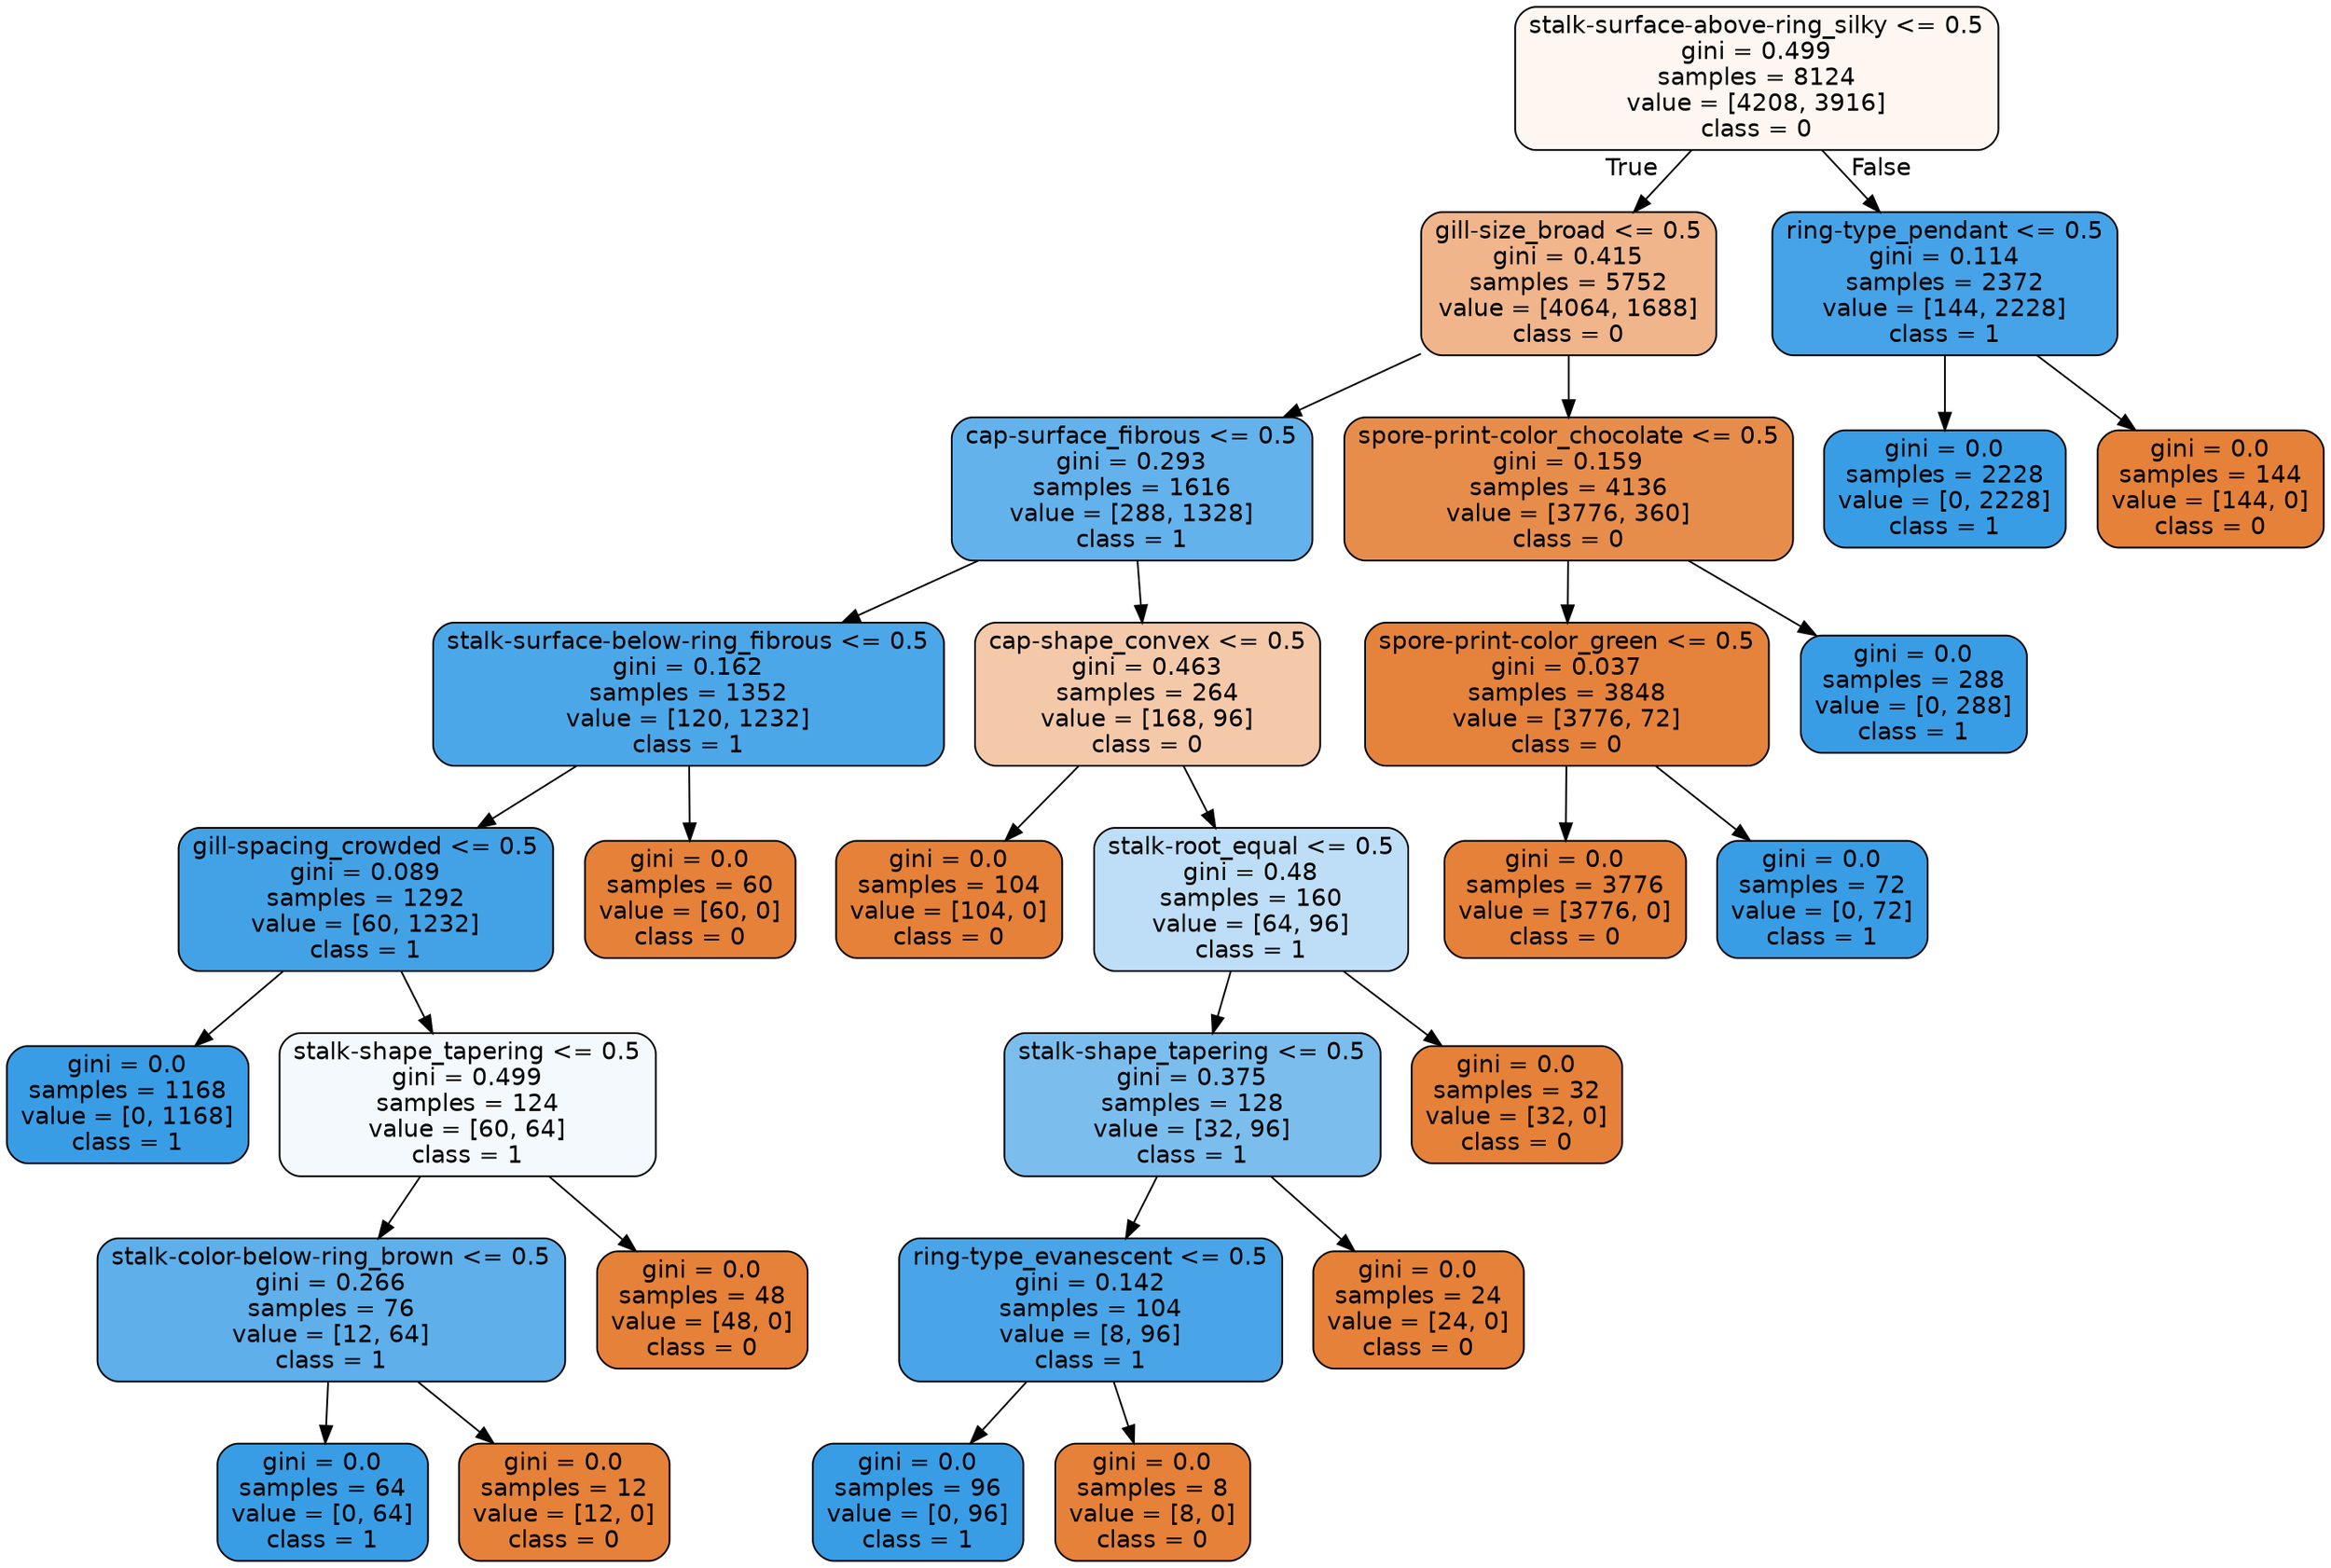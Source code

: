 digraph Tree {
node [shape=box, style="filled, rounded", color="black", fontname="helvetica"] ;
edge [fontname="helvetica"] ;
0 [label="stalk-surface-above-ring_silky <= 0.5\ngini = 0.499\nsamples = 8124\nvalue = [4208, 3916]\nclass = 0", fillcolor="#fdf6f1"] ;
1 [label="gill-size_broad <= 0.5\ngini = 0.415\nsamples = 5752\nvalue = [4064, 1688]\nclass = 0", fillcolor="#f0b58b"] ;
0 -> 1 [labeldistance=2.5, labelangle=45, headlabel="True"] ;
2 [label="cap-surface_fibrous <= 0.5\ngini = 0.293\nsamples = 1616\nvalue = [288, 1328]\nclass = 1", fillcolor="#64b2eb"] ;
1 -> 2 ;
3 [label="stalk-surface-below-ring_fibrous <= 0.5\ngini = 0.162\nsamples = 1352\nvalue = [120, 1232]\nclass = 1", fillcolor="#4ca7e8"] ;
2 -> 3 ;
4 [label="gill-spacing_crowded <= 0.5\ngini = 0.089\nsamples = 1292\nvalue = [60, 1232]\nclass = 1", fillcolor="#43a2e6"] ;
3 -> 4 ;
5 [label="gini = 0.0\nsamples = 1168\nvalue = [0, 1168]\nclass = 1", fillcolor="#399de5"] ;
4 -> 5 ;
6 [label="stalk-shape_tapering <= 0.5\ngini = 0.499\nsamples = 124\nvalue = [60, 64]\nclass = 1", fillcolor="#f3f9fd"] ;
4 -> 6 ;
7 [label="stalk-color-below-ring_brown <= 0.5\ngini = 0.266\nsamples = 76\nvalue = [12, 64]\nclass = 1", fillcolor="#5eafea"] ;
6 -> 7 ;
8 [label="gini = 0.0\nsamples = 64\nvalue = [0, 64]\nclass = 1", fillcolor="#399de5"] ;
7 -> 8 ;
9 [label="gini = 0.0\nsamples = 12\nvalue = [12, 0]\nclass = 0", fillcolor="#e58139"] ;
7 -> 9 ;
10 [label="gini = 0.0\nsamples = 48\nvalue = [48, 0]\nclass = 0", fillcolor="#e58139"] ;
6 -> 10 ;
11 [label="gini = 0.0\nsamples = 60\nvalue = [60, 0]\nclass = 0", fillcolor="#e58139"] ;
3 -> 11 ;
12 [label="cap-shape_convex <= 0.5\ngini = 0.463\nsamples = 264\nvalue = [168, 96]\nclass = 0", fillcolor="#f4c9aa"] ;
2 -> 12 ;
13 [label="gini = 0.0\nsamples = 104\nvalue = [104, 0]\nclass = 0", fillcolor="#e58139"] ;
12 -> 13 ;
14 [label="stalk-root_equal <= 0.5\ngini = 0.48\nsamples = 160\nvalue = [64, 96]\nclass = 1", fillcolor="#bddef6"] ;
12 -> 14 ;
15 [label="stalk-shape_tapering <= 0.5\ngini = 0.375\nsamples = 128\nvalue = [32, 96]\nclass = 1", fillcolor="#7bbeee"] ;
14 -> 15 ;
16 [label="ring-type_evanescent <= 0.5\ngini = 0.142\nsamples = 104\nvalue = [8, 96]\nclass = 1", fillcolor="#49a5e7"] ;
15 -> 16 ;
17 [label="gini = 0.0\nsamples = 96\nvalue = [0, 96]\nclass = 1", fillcolor="#399de5"] ;
16 -> 17 ;
18 [label="gini = 0.0\nsamples = 8\nvalue = [8, 0]\nclass = 0", fillcolor="#e58139"] ;
16 -> 18 ;
19 [label="gini = 0.0\nsamples = 24\nvalue = [24, 0]\nclass = 0", fillcolor="#e58139"] ;
15 -> 19 ;
20 [label="gini = 0.0\nsamples = 32\nvalue = [32, 0]\nclass = 0", fillcolor="#e58139"] ;
14 -> 20 ;
21 [label="spore-print-color_chocolate <= 0.5\ngini = 0.159\nsamples = 4136\nvalue = [3776, 360]\nclass = 0", fillcolor="#e78d4c"] ;
1 -> 21 ;
22 [label="spore-print-color_green <= 0.5\ngini = 0.037\nsamples = 3848\nvalue = [3776, 72]\nclass = 0", fillcolor="#e5833d"] ;
21 -> 22 ;
23 [label="gini = 0.0\nsamples = 3776\nvalue = [3776, 0]\nclass = 0", fillcolor="#e58139"] ;
22 -> 23 ;
24 [label="gini = 0.0\nsamples = 72\nvalue = [0, 72]\nclass = 1", fillcolor="#399de5"] ;
22 -> 24 ;
25 [label="gini = 0.0\nsamples = 288\nvalue = [0, 288]\nclass = 1", fillcolor="#399de5"] ;
21 -> 25 ;
26 [label="ring-type_pendant <= 0.5\ngini = 0.114\nsamples = 2372\nvalue = [144, 2228]\nclass = 1", fillcolor="#46a3e7"] ;
0 -> 26 [labeldistance=2.5, labelangle=-45, headlabel="False"] ;
27 [label="gini = 0.0\nsamples = 2228\nvalue = [0, 2228]\nclass = 1", fillcolor="#399de5"] ;
26 -> 27 ;
28 [label="gini = 0.0\nsamples = 144\nvalue = [144, 0]\nclass = 0", fillcolor="#e58139"] ;
26 -> 28 ;
}